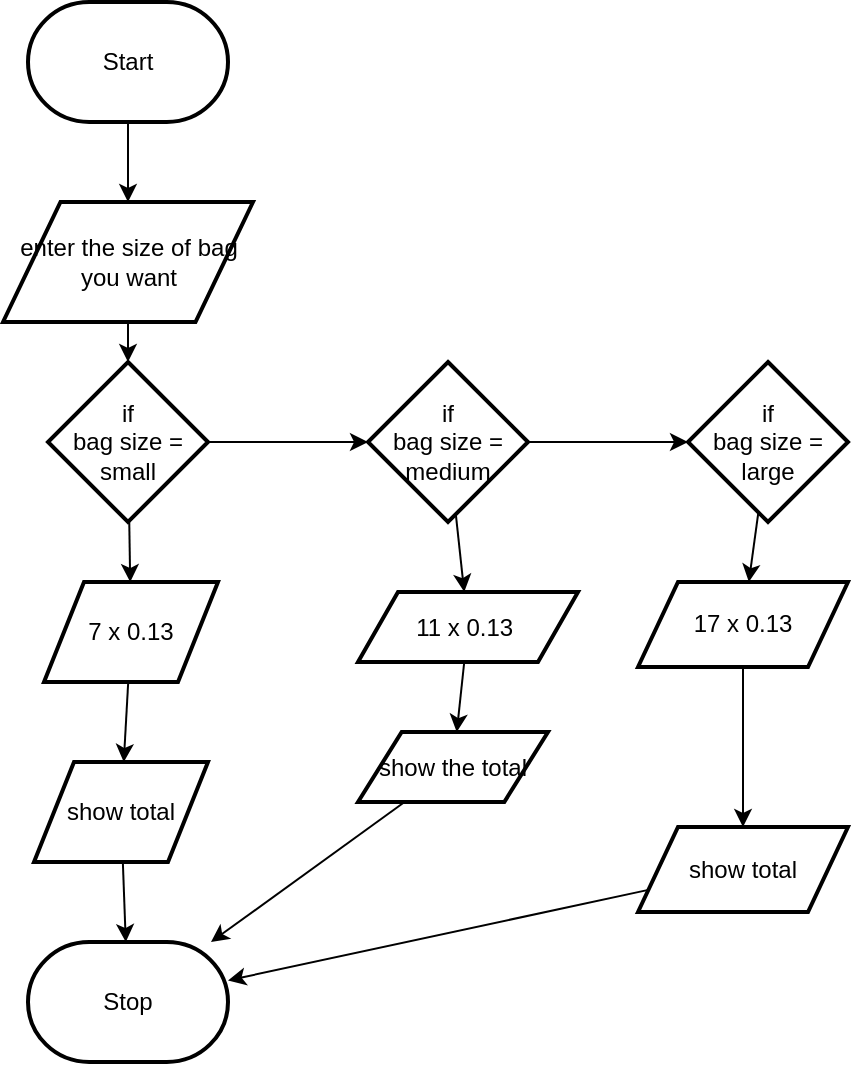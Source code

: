 <mxfile>
    <diagram id="HIP3nbAZw_EuaXWnEj3U" name="Page-1">
        <mxGraphModel dx="532" dy="412" grid="1" gridSize="10" guides="1" tooltips="1" connect="1" arrows="1" fold="1" page="1" pageScale="1" pageWidth="850" pageHeight="1100" math="0" shadow="0">
            <root>
                <mxCell id="0"/>
                <mxCell id="1" parent="0"/>
                <mxCell id="5" value="" style="edgeStyle=none;html=1;" parent="1" source="2" target="4" edge="1">
                    <mxGeometry relative="1" as="geometry"/>
                </mxCell>
                <mxCell id="2" value="Start" style="strokeWidth=2;html=1;shape=mxgraph.flowchart.terminator;whiteSpace=wrap;" parent="1" vertex="1">
                    <mxGeometry x="325" y="150" width="100" height="60" as="geometry"/>
                </mxCell>
                <mxCell id="3" value="Stop" style="strokeWidth=2;html=1;shape=mxgraph.flowchart.terminator;whiteSpace=wrap;" parent="1" vertex="1">
                    <mxGeometry x="325" y="620" width="100" height="60" as="geometry"/>
                </mxCell>
                <mxCell id="9" value="" style="edgeStyle=none;html=1;" parent="1" source="4" target="8" edge="1">
                    <mxGeometry relative="1" as="geometry"/>
                </mxCell>
                <mxCell id="4" value="enter the size of bag you want" style="shape=parallelogram;html=1;strokeWidth=2;perimeter=parallelogramPerimeter;whiteSpace=wrap;rounded=0;arcSize=12;size=0.23;" parent="1" vertex="1">
                    <mxGeometry x="312.5" y="250" width="125" height="60" as="geometry"/>
                </mxCell>
                <mxCell id="11" value="" style="edgeStyle=none;html=1;" parent="1" source="8" target="10" edge="1">
                    <mxGeometry relative="1" as="geometry"/>
                </mxCell>
                <mxCell id="14" value="" style="edgeStyle=none;html=1;" parent="1" source="8" target="13" edge="1">
                    <mxGeometry relative="1" as="geometry"/>
                </mxCell>
                <mxCell id="8" value="if&lt;br&gt;bag size = small" style="rhombus;whiteSpace=wrap;html=1;strokeWidth=2;rounded=0;arcSize=12;" parent="1" vertex="1">
                    <mxGeometry x="335" y="330" width="80" height="80" as="geometry"/>
                </mxCell>
                <mxCell id="23" value="" style="edgeStyle=none;html=1;" edge="1" parent="1" source="10" target="22">
                    <mxGeometry relative="1" as="geometry"/>
                </mxCell>
                <mxCell id="10" value="7 x 0.13" style="shape=parallelogram;perimeter=parallelogramPerimeter;whiteSpace=wrap;html=1;fixedSize=1;strokeWidth=2;rounded=0;arcSize=12;" parent="1" vertex="1">
                    <mxGeometry x="333" y="440" width="87" height="50" as="geometry"/>
                </mxCell>
                <mxCell id="16" value="" style="edgeStyle=none;html=1;" parent="1" source="13" target="15" edge="1">
                    <mxGeometry relative="1" as="geometry"/>
                </mxCell>
                <mxCell id="19" value="" style="edgeStyle=none;html=1;" parent="1" source="13" target="18" edge="1">
                    <mxGeometry relative="1" as="geometry"/>
                </mxCell>
                <mxCell id="13" value="if&lt;br&gt;bag size = medium" style="rhombus;whiteSpace=wrap;html=1;strokeWidth=2;rounded=0;arcSize=12;" parent="1" vertex="1">
                    <mxGeometry x="495" y="330" width="80" height="80" as="geometry"/>
                </mxCell>
                <mxCell id="28" value="" style="edgeStyle=none;html=1;" edge="1" parent="1" source="15" target="27">
                    <mxGeometry relative="1" as="geometry"/>
                </mxCell>
                <mxCell id="15" value="11 x 0.13&amp;nbsp;" style="shape=parallelogram;perimeter=parallelogramPerimeter;whiteSpace=wrap;html=1;fixedSize=1;strokeWidth=2;rounded=0;arcSize=12;" parent="1" vertex="1">
                    <mxGeometry x="490" y="445" width="110" height="35" as="geometry"/>
                </mxCell>
                <mxCell id="21" value="" style="edgeStyle=none;html=1;" parent="1" source="18" target="20" edge="1">
                    <mxGeometry relative="1" as="geometry"/>
                </mxCell>
                <mxCell id="18" value="if&lt;br&gt;bag size = large" style="rhombus;whiteSpace=wrap;html=1;strokeWidth=2;rounded=0;arcSize=12;" parent="1" vertex="1">
                    <mxGeometry x="655" y="330" width="80" height="80" as="geometry"/>
                </mxCell>
                <mxCell id="31" value="" style="edgeStyle=none;html=1;" edge="1" parent="1" source="20" target="30">
                    <mxGeometry relative="1" as="geometry"/>
                </mxCell>
                <mxCell id="20" value="17 x 0.13" style="shape=parallelogram;perimeter=parallelogramPerimeter;whiteSpace=wrap;html=1;fixedSize=1;strokeWidth=2;rounded=0;arcSize=12;" parent="1" vertex="1">
                    <mxGeometry x="630" y="440" width="105" height="42.5" as="geometry"/>
                </mxCell>
                <mxCell id="24" value="" style="edgeStyle=none;html=1;" edge="1" parent="1" source="22" target="3">
                    <mxGeometry relative="1" as="geometry"/>
                </mxCell>
                <mxCell id="22" value="show total" style="shape=parallelogram;perimeter=parallelogramPerimeter;whiteSpace=wrap;html=1;fixedSize=1;strokeWidth=2;rounded=0;arcSize=12;" vertex="1" parent="1">
                    <mxGeometry x="328" y="530" width="87" height="50" as="geometry"/>
                </mxCell>
                <mxCell id="29" style="edgeStyle=none;html=1;" edge="1" parent="1" source="27" target="3">
                    <mxGeometry relative="1" as="geometry"/>
                </mxCell>
                <mxCell id="27" value="show the total" style="shape=parallelogram;html=1;strokeWidth=2;perimeter=parallelogramPerimeter;whiteSpace=wrap;rounded=0;arcSize=12;size=0.23;" vertex="1" parent="1">
                    <mxGeometry x="490" y="515" width="95" height="35" as="geometry"/>
                </mxCell>
                <mxCell id="32" style="edgeStyle=none;html=1;" edge="1" parent="1" source="30" target="3">
                    <mxGeometry relative="1" as="geometry"/>
                </mxCell>
                <mxCell id="30" value="show total" style="shape=parallelogram;perimeter=parallelogramPerimeter;whiteSpace=wrap;html=1;fixedSize=1;strokeWidth=2;rounded=0;arcSize=12;" vertex="1" parent="1">
                    <mxGeometry x="630" y="562.5" width="105" height="42.5" as="geometry"/>
                </mxCell>
            </root>
        </mxGraphModel>
    </diagram>
</mxfile>